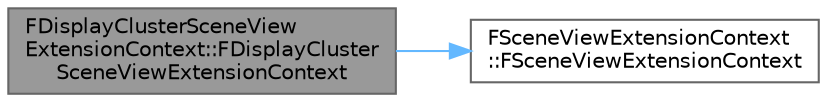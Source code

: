 digraph "FDisplayClusterSceneViewExtensionContext::FDisplayClusterSceneViewExtensionContext"
{
 // INTERACTIVE_SVG=YES
 // LATEX_PDF_SIZE
  bgcolor="transparent";
  edge [fontname=Helvetica,fontsize=10,labelfontname=Helvetica,labelfontsize=10];
  node [fontname=Helvetica,fontsize=10,shape=box,height=0.2,width=0.4];
  rankdir="LR";
  Node1 [id="Node000001",label="FDisplayClusterSceneView\lExtensionContext::FDisplayCluster\lSceneViewExtensionContext",height=0.2,width=0.4,color="gray40", fillcolor="grey60", style="filled", fontcolor="black",tooltip=" "];
  Node1 -> Node2 [id="edge1_Node000001_Node000002",color="steelblue1",style="solid",tooltip=" "];
  Node2 [id="Node000002",label="FSceneViewExtensionContext\l::FSceneViewExtensionContext",height=0.2,width=0.4,color="grey40", fillcolor="white", style="filled",URL="$de/d28/structFSceneViewExtensionContext.html#abaca403bc3d39e75f6bda7bd95c2c1be",tooltip=" "];
}
